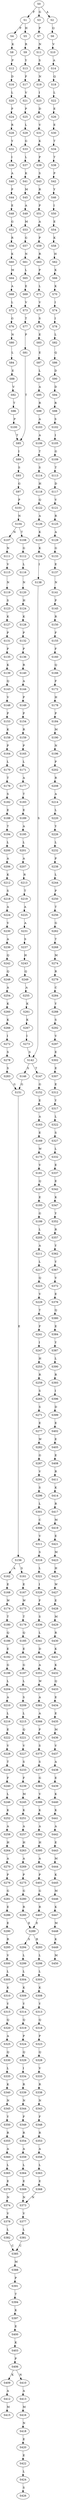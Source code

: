 strict digraph  {
	S0 -> S1 [ label = F ];
	S0 -> S2 [ label = A ];
	S0 -> S3 [ label = G ];
	S1 -> S4 [ label = P ];
	S1 -> S5 [ label = H ];
	S2 -> S6 [ label = Q ];
	S3 -> S7 [ label = P ];
	S4 -> S8 [ label = K ];
	S5 -> S9 [ label = R ];
	S6 -> S10 [ label = V ];
	S7 -> S11 [ label = N ];
	S8 -> S12 [ label = P ];
	S9 -> S13 [ label = Y ];
	S10 -> S14 [ label = A ];
	S11 -> S15 [ label = S ];
	S12 -> S16 [ label = D ];
	S13 -> S17 [ label = F ];
	S14 -> S18 [ label = Q ];
	S15 -> S19 [ label = N ];
	S16 -> S20 [ label = L ];
	S17 -> S21 [ label = V ];
	S18 -> S22 [ label = L ];
	S19 -> S23 [ label = I ];
	S20 -> S24 [ label = P ];
	S21 -> S25 [ label = P ];
	S22 -> S26 [ label = E ];
	S23 -> S27 [ label = D ];
	S24 -> S28 [ label = R ];
	S25 -> S29 [ label = L ];
	S26 -> S30 [ label = E ];
	S27 -> S31 [ label = V ];
	S28 -> S32 [ label = Y ];
	S29 -> S33 [ label = G ];
	S30 -> S34 [ label = T ];
	S31 -> S35 [ label = K ];
	S32 -> S36 [ label = I ];
	S33 -> S37 [ label = L ];
	S34 -> S38 [ label = T ];
	S35 -> S39 [ label = P ];
	S36 -> S40 [ label = A ];
	S37 -> S41 [ label = K ];
	S38 -> S42 [ label = P ];
	S39 -> S43 [ label = S ];
	S40 -> S44 [ label = P ];
	S41 -> S45 [ label = M ];
	S42 -> S46 [ label = Y ];
	S43 -> S47 [ label = R ];
	S44 -> S48 [ label = E ];
	S45 -> S49 [ label = A ];
	S46 -> S50 [ label = I ];
	S47 -> S51 [ label = P ];
	S48 -> S52 [ label = G ];
	S49 -> S53 [ label = M ];
	S50 -> S54 [ label = E ];
	S51 -> S55 [ label = A ];
	S52 -> S56 [ label = R ];
	S53 -> S57 [ label = G ];
	S54 -> S58 [ label = K ];
	S55 -> S59 [ label = P ];
	S56 -> S60 [ label = K ];
	S57 -> S61 [ label = N ];
	S58 -> S62 [ label = H ];
	S59 -> S63 [ label = R ];
	S60 -> S64 [ label = M ];
	S61 -> S65 [ label = L ];
	S62 -> S66 [ label = K ];
	S63 -> S67 [ label = P ];
	S64 -> S68 [ label = A ];
	S65 -> S69 [ label = E ];
	S66 -> S70 [ label = K ];
	S67 -> S71 [ label = L ];
	S68 -> S72 [ label = L ];
	S69 -> S73 [ label = V ];
	S70 -> S74 [ label = I ];
	S71 -> S75 [ label = V ];
	S72 -> S76 [ label = G ];
	S73 -> S77 [ label = T ];
	S74 -> S78 [ label = I ];
	S75 -> S79 [ label = S ];
	S76 -> S80 [ label = N ];
	S77 -> S81 [ label = P ];
	S78 -> S82 [ label = L ];
	S79 -> S83 [ label = E ];
	S80 -> S84 [ label = L ];
	S81 -> S85 [ label = T ];
	S82 -> S86 [ label = Q ];
	S83 -> S87 [ label = E ];
	S84 -> S88 [ label = E ];
	S85 -> S89 [ label = I ];
	S86 -> S90 [ label = D ];
	S87 -> S91 [ label = L ];
	S88 -> S92 [ label = V ];
	S89 -> S93 [ label = S ];
	S90 -> S94 [ label = D ];
	S91 -> S95 [ label = A ];
	S92 -> S96 [ label = T ];
	S93 -> S97 [ label = G ];
	S94 -> S98 [ label = R ];
	S95 -> S99 [ label = R ];
	S96 -> S100 [ label = P ];
	S97 -> S101 [ label = P ];
	S98 -> S102 [ label = S ];
	S99 -> S103 [ label = A ];
	S100 -> S85 [ label = T ];
	S101 -> S104 [ label = N ];
	S102 -> S105 [ label = I ];
	S103 -> S106 [ label = A ];
	S104 -> S107 [ label = N ];
	S104 -> S108 [ label = T ];
	S105 -> S109 [ label = G ];
	S106 -> S110 [ label = T ];
	S107 -> S111 [ label = N ];
	S108 -> S112 [ label = G ];
	S109 -> S113 [ label = T ];
	S110 -> S114 [ label = S ];
	S111 -> S115 [ label = V ];
	S112 -> S116 [ label = L ];
	S113 -> S117 [ label = D ];
	S114 -> S118 [ label = H ];
	S115 -> S119 [ label = N ];
	S116 -> S120 [ label = N ];
	S117 -> S121 [ label = V ];
	S118 -> S122 [ label = Q ];
	S119 -> S123 [ label = S ];
	S120 -> S124 [ label = H ];
	S121 -> S125 [ label = R ];
	S122 -> S126 [ label = A ];
	S123 -> S127 [ label = K ];
	S124 -> S128 [ label = K ];
	S125 -> S129 [ label = A ];
	S126 -> S130 [ label = K ];
	S127 -> S131 [ label = P ];
	S128 -> S132 [ label = P ];
	S129 -> S133 [ label = G ];
	S130 -> S134 [ label = K ];
	S131 -> S135 [ label = P ];
	S132 -> S136 [ label = P ];
	S133 -> S137 [ label = E ];
	S134 -> S138 [ label = I ];
	S135 -> S139 [ label = K ];
	S136 -> S140 [ label = R ];
	S137 -> S141 [ label = N ];
	S138 -> S142 [ label = S ];
	S139 -> S143 [ label = Q ];
	S140 -> S144 [ label = A ];
	S141 -> S145 [ label = P ];
	S142 -> S146 [ label = S ];
	S142 -> S147 [ label = T ];
	S143 -> S148 [ label = V ];
	S144 -> S149 [ label = P ];
	S145 -> S150 [ label = R ];
	S146 -> S151 [ label = G ];
	S147 -> S152 [ label = G ];
	S148 -> S153 [ label = P ];
	S149 -> S154 [ label = P ];
	S150 -> S155 [ label = F ];
	S151 -> S156 [ label = E ];
	S152 -> S157 [ label = E ];
	S153 -> S158 [ label = K ];
	S154 -> S159 [ label = R ];
	S155 -> S160 [ label = F ];
	S156 -> S161 [ label = S ];
	S156 -> S162 [ label = A ];
	S157 -> S163 [ label = A ];
	S158 -> S164 [ label = P ];
	S159 -> S165 [ label = P ];
	S160 -> S166 [ label = Q ];
	S161 -> S167 [ label = E ];
	S162 -> S168 [ label = E ];
	S163 -> S169 [ label = E ];
	S164 -> S170 [ label = L ];
	S165 -> S171 [ label = L ];
	S166 -> S172 [ label = F ];
	S167 -> S173 [ label = W ];
	S168 -> S174 [ label = W ];
	S169 -> S175 [ label = W ];
	S170 -> S176 [ label = T ];
	S171 -> S177 [ label = A ];
	S172 -> S178 [ label = H ];
	S173 -> S179 [ label = T ];
	S174 -> S180 [ label = T ];
	S175 -> S181 [ label = V ];
	S176 -> S182 [ label = S ];
	S177 -> S183 [ label = T ];
	S178 -> S184 [ label = P ];
	S179 -> S185 [ label = Q ];
	S180 -> S186 [ label = Q ];
	S181 -> S187 [ label = Q ];
	S182 -> S188 [ label = E ];
	S183 -> S189 [ label = E ];
	S184 -> S190 [ label = M ];
	S185 -> S191 [ label = E ];
	S186 -> S192 [ label = E ];
	S187 -> S193 [ label = E ];
	S188 -> S194 [ label = T ];
	S189 -> S195 [ label = A ];
	S190 -> S196 [ label = N ];
	S191 -> S197 [ label = G ];
	S192 -> S198 [ label = G ];
	S193 -> S199 [ label = G ];
	S194 -> S200 [ label = L ];
	S195 -> S201 [ label = L ];
	S196 -> S202 [ label = P ];
	S197 -> S203 [ label = L ];
	S198 -> S204 [ label = L ];
	S199 -> S205 [ label = L ];
	S200 -> S206 [ label = A ];
	S201 -> S207 [ label = A ];
	S202 -> S208 [ label = R ];
	S203 -> S209 [ label = S ];
	S204 -> S210 [ label = A ];
	S205 -> S211 [ label = A ];
	S206 -> S212 [ label = K ];
	S207 -> S213 [ label = R ];
	S208 -> S214 [ label = A ];
	S209 -> S215 [ label = L ];
	S210 -> S216 [ label = L ];
	S211 -> S217 [ label = L ];
	S212 -> S218 [ label = S ];
	S213 -> S219 [ label = T ];
	S214 -> S220 [ label = L ];
	S215 -> S221 [ label = Q ];
	S216 -> S222 [ label = E ];
	S217 -> S223 [ label = Q ];
	S218 -> S224 [ label = A ];
	S219 -> S225 [ label = A ];
	S220 -> S226 [ label = Y ];
	S221 -> S227 [ label = V ];
	S222 -> S228 [ label = V ];
	S223 -> S229 [ label = V ];
	S224 -> S230 [ label = V ];
	S225 -> S231 [ label = A ];
	S226 -> S232 [ label = L ];
	S227 -> S233 [ label = S ];
	S228 -> S234 [ label = T ];
	S229 -> S235 [ label = T ];
	S230 -> S236 [ label = A ];
	S231 -> S237 [ label = S ];
	S232 -> S238 [ label = P ];
	S233 -> S239 [ label = F ];
	S234 -> S240 [ label = F ];
	S235 -> S241 [ label = F ];
	S236 -> S242 [ label = Q ];
	S237 -> S243 [ label = H ];
	S238 -> S244 [ label = L ];
	S239 -> S245 [ label = M ];
	S240 -> S246 [ label = L ];
	S241 -> S247 [ label = I ];
	S242 -> S248 [ label = Q ];
	S243 -> S249 [ label = Q ];
	S244 -> S250 [ label = P ];
	S245 -> S251 [ label = K ];
	S246 -> S252 [ label = K ];
	S247 -> S253 [ label = H ];
	S248 -> S254 [ label = A ];
	S249 -> S255 [ label = A ];
	S250 -> S256 [ label = T ];
	S251 -> S257 [ label = A ];
	S252 -> S258 [ label = A ];
	S253 -> S259 [ label = R ];
	S254 -> S260 [ label = K ];
	S255 -> S261 [ label = K ];
	S256 -> S262 [ label = G ];
	S257 -> S263 [ label = H ];
	S258 -> S264 [ label = H ];
	S259 -> S265 [ label = S ];
	S260 -> S266 [ label = K ];
	S261 -> S267 [ label = K ];
	S262 -> S268 [ label = T ];
	S263 -> S269 [ label = A ];
	S264 -> S270 [ label = A ];
	S265 -> S271 [ label = S ];
	S266 -> S272 [ label = I ];
	S267 -> S273 [ label = I ];
	S268 -> S274 [ label = M ];
	S269 -> S275 [ label = P ];
	S270 -> S276 [ label = P ];
	S271 -> S277 [ label = E ];
	S272 -> S278 [ label = S ];
	S273 -> S142 [ label = S ];
	S274 -> S279 [ label = R ];
	S275 -> S280 [ label = G ];
	S276 -> S281 [ label = G ];
	S277 -> S282 [ label = W ];
	S278 -> S283 [ label = S ];
	S279 -> S284 [ label = C ];
	S280 -> S285 [ label = R ];
	S281 -> S286 [ label = E ];
	S282 -> S287 [ label = G ];
	S283 -> S151 [ label = G ];
	S284 -> S288 [ label = Y ];
	S285 -> S289 [ label = E ];
	S286 -> S290 [ label = E ];
	S287 -> S291 [ label = V ];
	S288 -> S292 [ label = S ];
	S289 -> S293 [ label = R ];
	S289 -> S294 [ label = S ];
	S290 -> S295 [ label = R ];
	S291 -> S296 [ label = S ];
	S292 -> S297 [ label = V ];
	S293 -> S298 [ label = L ];
	S294 -> S299 [ label = L ];
	S295 -> S300 [ label = V ];
	S296 -> S301 [ label = L ];
	S297 -> S302 [ label = E ];
	S298 -> S303 [ label = L ];
	S299 -> S304 [ label = L ];
	S300 -> S305 [ label = L ];
	S301 -> S306 [ label = C ];
	S302 -> S307 [ label = E ];
	S303 -> S308 [ label = K ];
	S304 -> S309 [ label = K ];
	S305 -> S310 [ label = K ];
	S306 -> S311 [ label = V ];
	S307 -> S312 [ label = E ];
	S308 -> S313 [ label = Y ];
	S309 -> S314 [ label = Y ];
	S310 -> S315 [ label = Y ];
	S311 -> S316 [ label = S ];
	S312 -> S317 [ label = Y ];
	S313 -> S318 [ label = Q ];
	S314 -> S319 [ label = Q ];
	S315 -> S320 [ label = Q ];
	S316 -> S321 [ label = L ];
	S317 -> S322 [ label = L ];
	S318 -> S323 [ label = P ];
	S319 -> S324 [ label = P ];
	S320 -> S325 [ label = A ];
	S321 -> S326 [ label = I ];
	S322 -> S327 [ label = S ];
	S323 -> S328 [ label = Q ];
	S324 -> S329 [ label = Q ];
	S325 -> S330 [ label = Q ];
	S326 -> S331 [ label = F ];
	S327 -> S332 [ label = L ];
	S328 -> S333 [ label = V ];
	S329 -> S334 [ label = I ];
	S330 -> S335 [ label = L ];
	S331 -> S336 [ label = S ];
	S332 -> S337 [ label = E ];
	S333 -> S338 [ label = R ];
	S334 -> S339 [ label = R ];
	S335 -> S340 [ label = K ];
	S336 -> S341 [ label = L ];
	S337 -> S342 [ label = E ];
	S338 -> S343 [ label = N ];
	S339 -> S344 [ label = N ];
	S340 -> S345 [ label = N ];
	S341 -> S346 [ label = D ];
	S342 -> S347 [ label = K ];
	S343 -> S348 [ label = F ];
	S344 -> S349 [ label = F ];
	S345 -> S350 [ label = Y ];
	S346 -> S351 [ label = A ];
	S347 -> S352 [ label = Y ];
	S348 -> S353 [ label = R ];
	S349 -> S354 [ label = R ];
	S350 -> S355 [ label = R ];
	S351 -> S356 [ label = W ];
	S352 -> S357 [ label = R ];
	S353 -> S358 [ label = A ];
	S354 -> S359 [ label = A ];
	S355 -> S360 [ label = A ];
	S356 -> S361 [ label = A ];
	S357 -> S362 [ label = Y ];
	S358 -> S363 [ label = L ];
	S359 -> S364 [ label = L ];
	S360 -> S365 [ label = L ];
	S361 -> S366 [ label = A ];
	S362 -> S367 [ label = Y ];
	S363 -> S368 [ label = E ];
	S364 -> S369 [ label = E ];
	S365 -> S370 [ label = E ];
	S366 -> S371 [ label = P ];
	S367 -> S372 [ label = V ];
	S368 -> S373 [ label = N ];
	S369 -> S373 [ label = N ];
	S370 -> S374 [ label = N ];
	S371 -> S375 [ label = S ];
	S372 -> S376 [ label = E ];
	S373 -> S377 [ label = V ];
	S374 -> S378 [ label = V ];
	S375 -> S379 [ label = S ];
	S376 -> S380 [ label = Q ];
	S377 -> S381 [ label = L ];
	S378 -> S382 [ label = L ];
	S379 -> S383 [ label = G ];
	S380 -> S384 [ label = E ];
	S381 -> S385 [ label = C ];
	S382 -> S385 [ label = C ];
	S383 -> S386 [ label = V ];
	S384 -> S387 [ label = Y ];
	S385 -> S388 [ label = M ];
	S386 -> S389 [ label = K ];
	S387 -> S390 [ label = L ];
	S388 -> S391 [ label = P ];
	S389 -> S392 [ label = A ];
	S390 -> S393 [ label = R ];
	S391 -> S394 [ label = T ];
	S392 -> S395 [ label = H ];
	S393 -> S396 [ label = I ];
	S394 -> S397 [ label = K ];
	S395 -> S398 [ label = A ];
	S396 -> S399 [ label = D ];
	S397 -> S400 [ label = E ];
	S398 -> S401 [ label = P ];
	S399 -> S402 [ label = E ];
	S400 -> S403 [ label = K ];
	S401 -> S404 [ label = G ];
	S402 -> S405 [ label = E ];
	S403 -> S406 [ label = P ];
	S404 -> S407 [ label = R ];
	S405 -> S408 [ label = E ];
	S406 -> S409 [ label = K ];
	S406 -> S410 [ label = N ];
	S407 -> S289 [ label = E ];
	S408 -> S411 [ label = R ];
	S409 -> S412 [ label = A ];
	S410 -> S413 [ label = A ];
	S411 -> S414 [ label = K ];
	S412 -> S415 [ label = M ];
	S413 -> S416 [ label = M ];
	S414 -> S417 [ label = R ];
	S416 -> S418 [ label = N ];
	S417 -> S419 [ label = M ];
	S418 -> S420 [ label = E ];
	S419 -> S421 [ label = E ];
	S420 -> S422 [ label = E ];
	S421 -> S423 [ label = M ];
	S422 -> S424 [ label = L ];
	S423 -> S425 [ label = H ];
	S424 -> S426 [ label = S ];
	S425 -> S427 [ label = W ];
	S427 -> S428 [ label = E ];
	S428 -> S429 [ label = M ];
	S429 -> S430 [ label = R ];
	S430 -> S431 [ label = K ];
	S431 -> S432 [ label = K ];
	S432 -> S433 [ label = Q ];
	S433 -> S434 [ label = E ];
	S434 -> S435 [ label = E ];
	S435 -> S436 [ label = M ];
	S436 -> S437 [ label = V ];
	S437 -> S438 [ label = A ];
	S438 -> S439 [ label = E ];
	S439 -> S440 [ label = K ];
	S440 -> S441 [ label = K ];
	S441 -> S442 [ label = A ];
	S442 -> S443 [ label = E ];
	S443 -> S444 [ label = M ];
	S444 -> S445 [ label = K ];
	S445 -> S446 [ label = M ];
	S446 -> S447 [ label = K ];
	S447 -> S448 [ label = M ];
	S448 -> S449 [ label = K ];
	S449 -> S450 [ label = M ];
}
